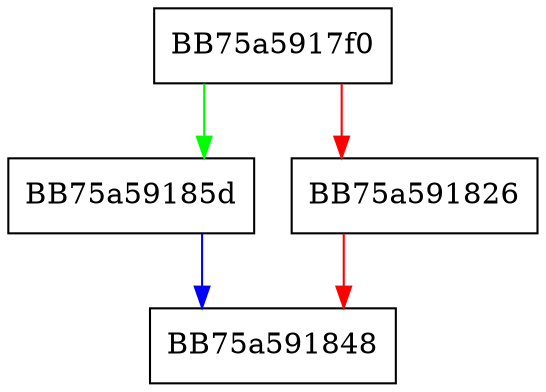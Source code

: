 digraph VisitForScan {
  node [shape="box"];
  graph [splines=ortho];
  BB75a5917f0 -> BB75a59185d [color="green"];
  BB75a5917f0 -> BB75a591826 [color="red"];
  BB75a591826 -> BB75a591848 [color="red"];
  BB75a59185d -> BB75a591848 [color="blue"];
}